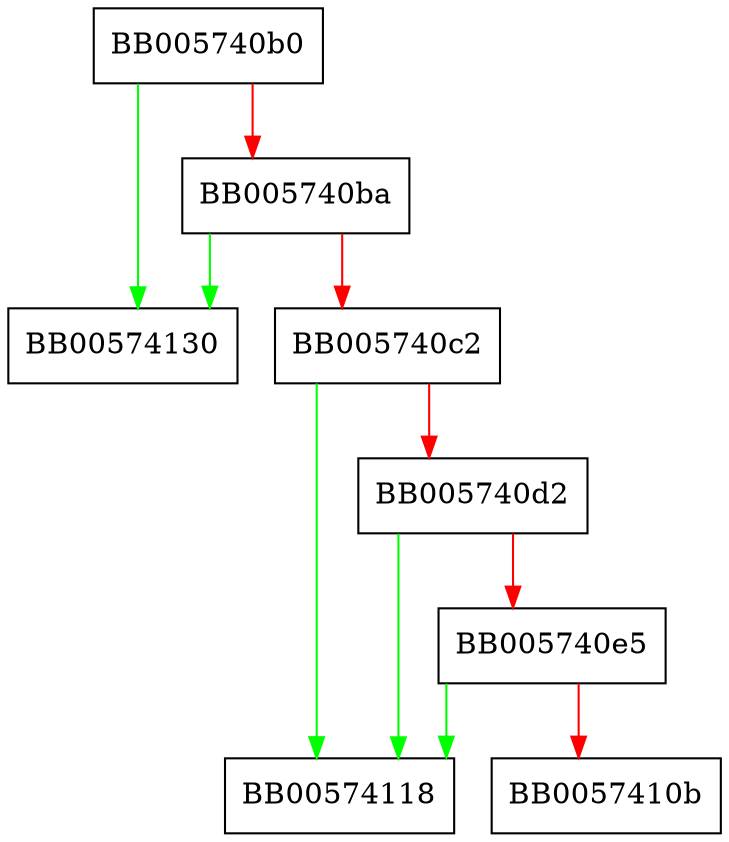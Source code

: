 digraph OSSL_CRMF_CERTID_gen {
  node [shape="box"];
  graph [splines=ortho];
  BB005740b0 -> BB00574130 [color="green"];
  BB005740b0 -> BB005740ba [color="red"];
  BB005740ba -> BB00574130 [color="green"];
  BB005740ba -> BB005740c2 [color="red"];
  BB005740c2 -> BB00574118 [color="green"];
  BB005740c2 -> BB005740d2 [color="red"];
  BB005740d2 -> BB00574118 [color="green"];
  BB005740d2 -> BB005740e5 [color="red"];
  BB005740e5 -> BB00574118 [color="green"];
  BB005740e5 -> BB0057410b [color="red"];
}